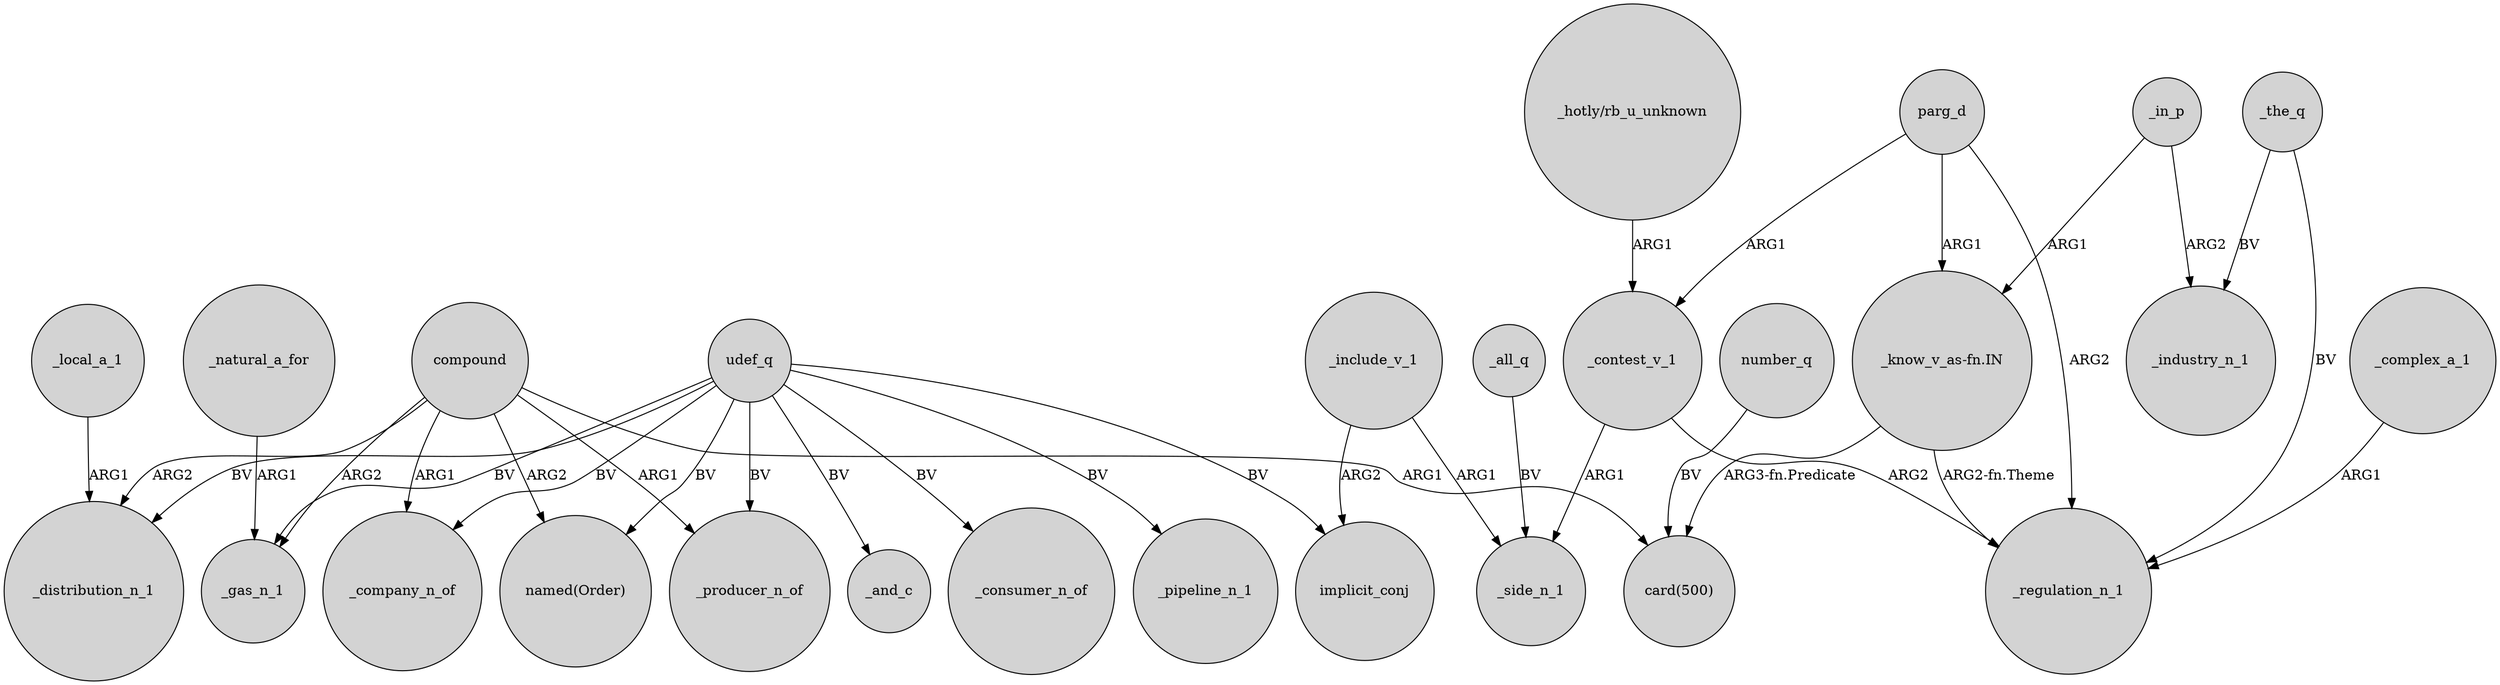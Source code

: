 digraph {
	node [shape=circle style=filled]
	compound -> _producer_n_of [label=ARG1]
	compound -> _distribution_n_1 [label=ARG2]
	compound -> "named(Order)" [label=ARG2]
	_in_p -> _industry_n_1 [label=ARG2]
	_include_v_1 -> _side_n_1 [label=ARG1]
	parg_d -> "_know_v_as-fn.IN" [label=ARG1]
	"_hotly/rb_u_unknown" -> _contest_v_1 [label=ARG1]
	udef_q -> _distribution_n_1 [label=BV]
	compound -> _gas_n_1 [label=ARG2]
	"_know_v_as-fn.IN" -> "card(500)" [label="ARG3-fn.Predicate"]
	_complex_a_1 -> _regulation_n_1 [label=ARG1]
	_the_q -> _industry_n_1 [label=BV]
	_include_v_1 -> implicit_conj [label=ARG2]
	udef_q -> implicit_conj [label=BV]
	"_know_v_as-fn.IN" -> _regulation_n_1 [label="ARG2-fn.Theme"]
	compound -> "card(500)" [label=ARG1]
	number_q -> "card(500)" [label=BV]
	compound -> _company_n_of [label=ARG1]
	parg_d -> _regulation_n_1 [label=ARG2]
	_local_a_1 -> _distribution_n_1 [label=ARG1]
	udef_q -> _gas_n_1 [label=BV]
	udef_q -> _consumer_n_of [label=BV]
	_natural_a_for -> _gas_n_1 [label=ARG1]
	parg_d -> _contest_v_1 [label=ARG1]
	_all_q -> _side_n_1 [label=BV]
	_contest_v_1 -> _side_n_1 [label=ARG1]
	udef_q -> _pipeline_n_1 [label=BV]
	_contest_v_1 -> _regulation_n_1 [label=ARG2]
	udef_q -> _company_n_of [label=BV]
	udef_q -> _and_c [label=BV]
	udef_q -> "named(Order)" [label=BV]
	udef_q -> _producer_n_of [label=BV]
	_the_q -> _regulation_n_1 [label=BV]
	_in_p -> "_know_v_as-fn.IN" [label=ARG1]
}
